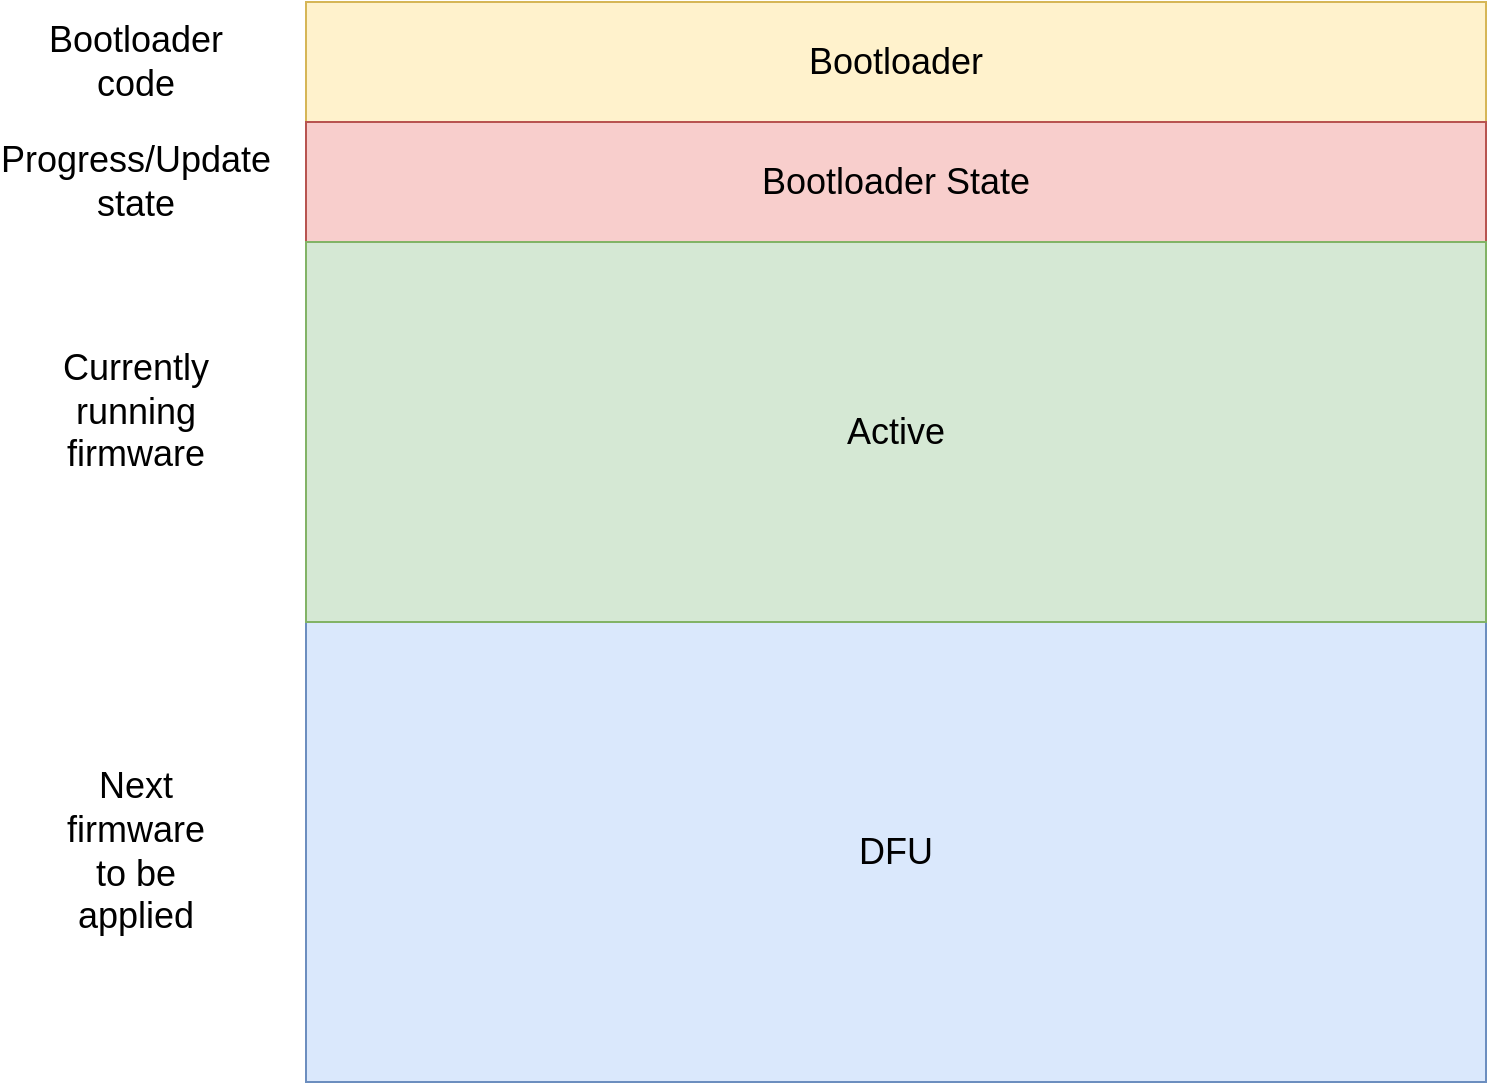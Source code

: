 <mxfile version="17.4.2" type="device"><diagram id="ylCkg99Ks6ds-f1KcJmI" name="Page-1"><mxGraphModel dx="946" dy="612" grid="1" gridSize="10" guides="1" tooltips="1" connect="1" arrows="1" fold="1" page="1" pageScale="1" pageWidth="850" pageHeight="1100" math="0" shadow="0"><root><mxCell id="0"/><mxCell id="1" parent="0"/><mxCell id="FvkDvE5Ywk4CUVaCyf65-9" value="&lt;font style=&quot;font-size: 18px&quot;&gt;Bootloader&lt;/font&gt;" style="rounded=0;whiteSpace=wrap;html=1;fillColor=#fff2cc;strokeColor=#d6b656;" parent="1" vertex="1"><mxGeometry x="170" y="90" width="590" height="60" as="geometry"/></mxCell><mxCell id="FvkDvE5Ywk4CUVaCyf65-13" value="&lt;font style=&quot;font-size: 18px&quot;&gt;Bootloader State&lt;/font&gt;" style="rounded=0;whiteSpace=wrap;html=1;fillColor=#f8cecc;strokeColor=#b85450;" parent="1" vertex="1"><mxGeometry x="170" y="150" width="590" height="60" as="geometry"/></mxCell><mxCell id="FvkDvE5Ywk4CUVaCyf65-14" value="&lt;font style=&quot;font-size: 18px&quot;&gt;DFU&lt;/font&gt;" style="rounded=0;whiteSpace=wrap;html=1;fillColor=#dae8fc;strokeColor=#6c8ebf;" parent="1" vertex="1"><mxGeometry x="170" y="400" width="590" height="230" as="geometry"/></mxCell><mxCell id="xt7PqOlj6um8Ympw0RCR-5" value="&lt;font style=&quot;font-size: 18px&quot;&gt;Active&lt;/font&gt;" style="rounded=0;whiteSpace=wrap;html=1;fillColor=#d5e8d4;strokeColor=#82b366;" vertex="1" parent="1"><mxGeometry x="170" y="210" width="590" height="190" as="geometry"/></mxCell><mxCell id="xt7PqOlj6um8Ympw0RCR-7" value="Currently running firmware" style="text;html=1;strokeColor=none;fillColor=none;align=center;verticalAlign=middle;whiteSpace=wrap;rounded=0;fontSize=18;" vertex="1" parent="1"><mxGeometry x="55" y="280" width="60" height="30" as="geometry"/></mxCell><mxCell id="xt7PqOlj6um8Ympw0RCR-8" value="Next firmware to be applied" style="text;html=1;strokeColor=none;fillColor=none;align=center;verticalAlign=middle;whiteSpace=wrap;rounded=0;fontSize=18;" vertex="1" parent="1"><mxGeometry x="55" y="500" width="60" height="30" as="geometry"/></mxCell><mxCell id="xt7PqOlj6um8Ympw0RCR-9" value="Progress/Update state" style="text;html=1;strokeColor=none;fillColor=none;align=center;verticalAlign=middle;whiteSpace=wrap;rounded=0;fontSize=18;" vertex="1" parent="1"><mxGeometry x="20" y="165" width="130" height="30" as="geometry"/></mxCell><mxCell id="xt7PqOlj6um8Ympw0RCR-11" value="Bootloader code" style="text;html=1;strokeColor=none;fillColor=none;align=center;verticalAlign=middle;whiteSpace=wrap;rounded=0;fontSize=18;" vertex="1" parent="1"><mxGeometry x="20" y="105" width="130" height="30" as="geometry"/></mxCell></root></mxGraphModel></diagram></mxfile>